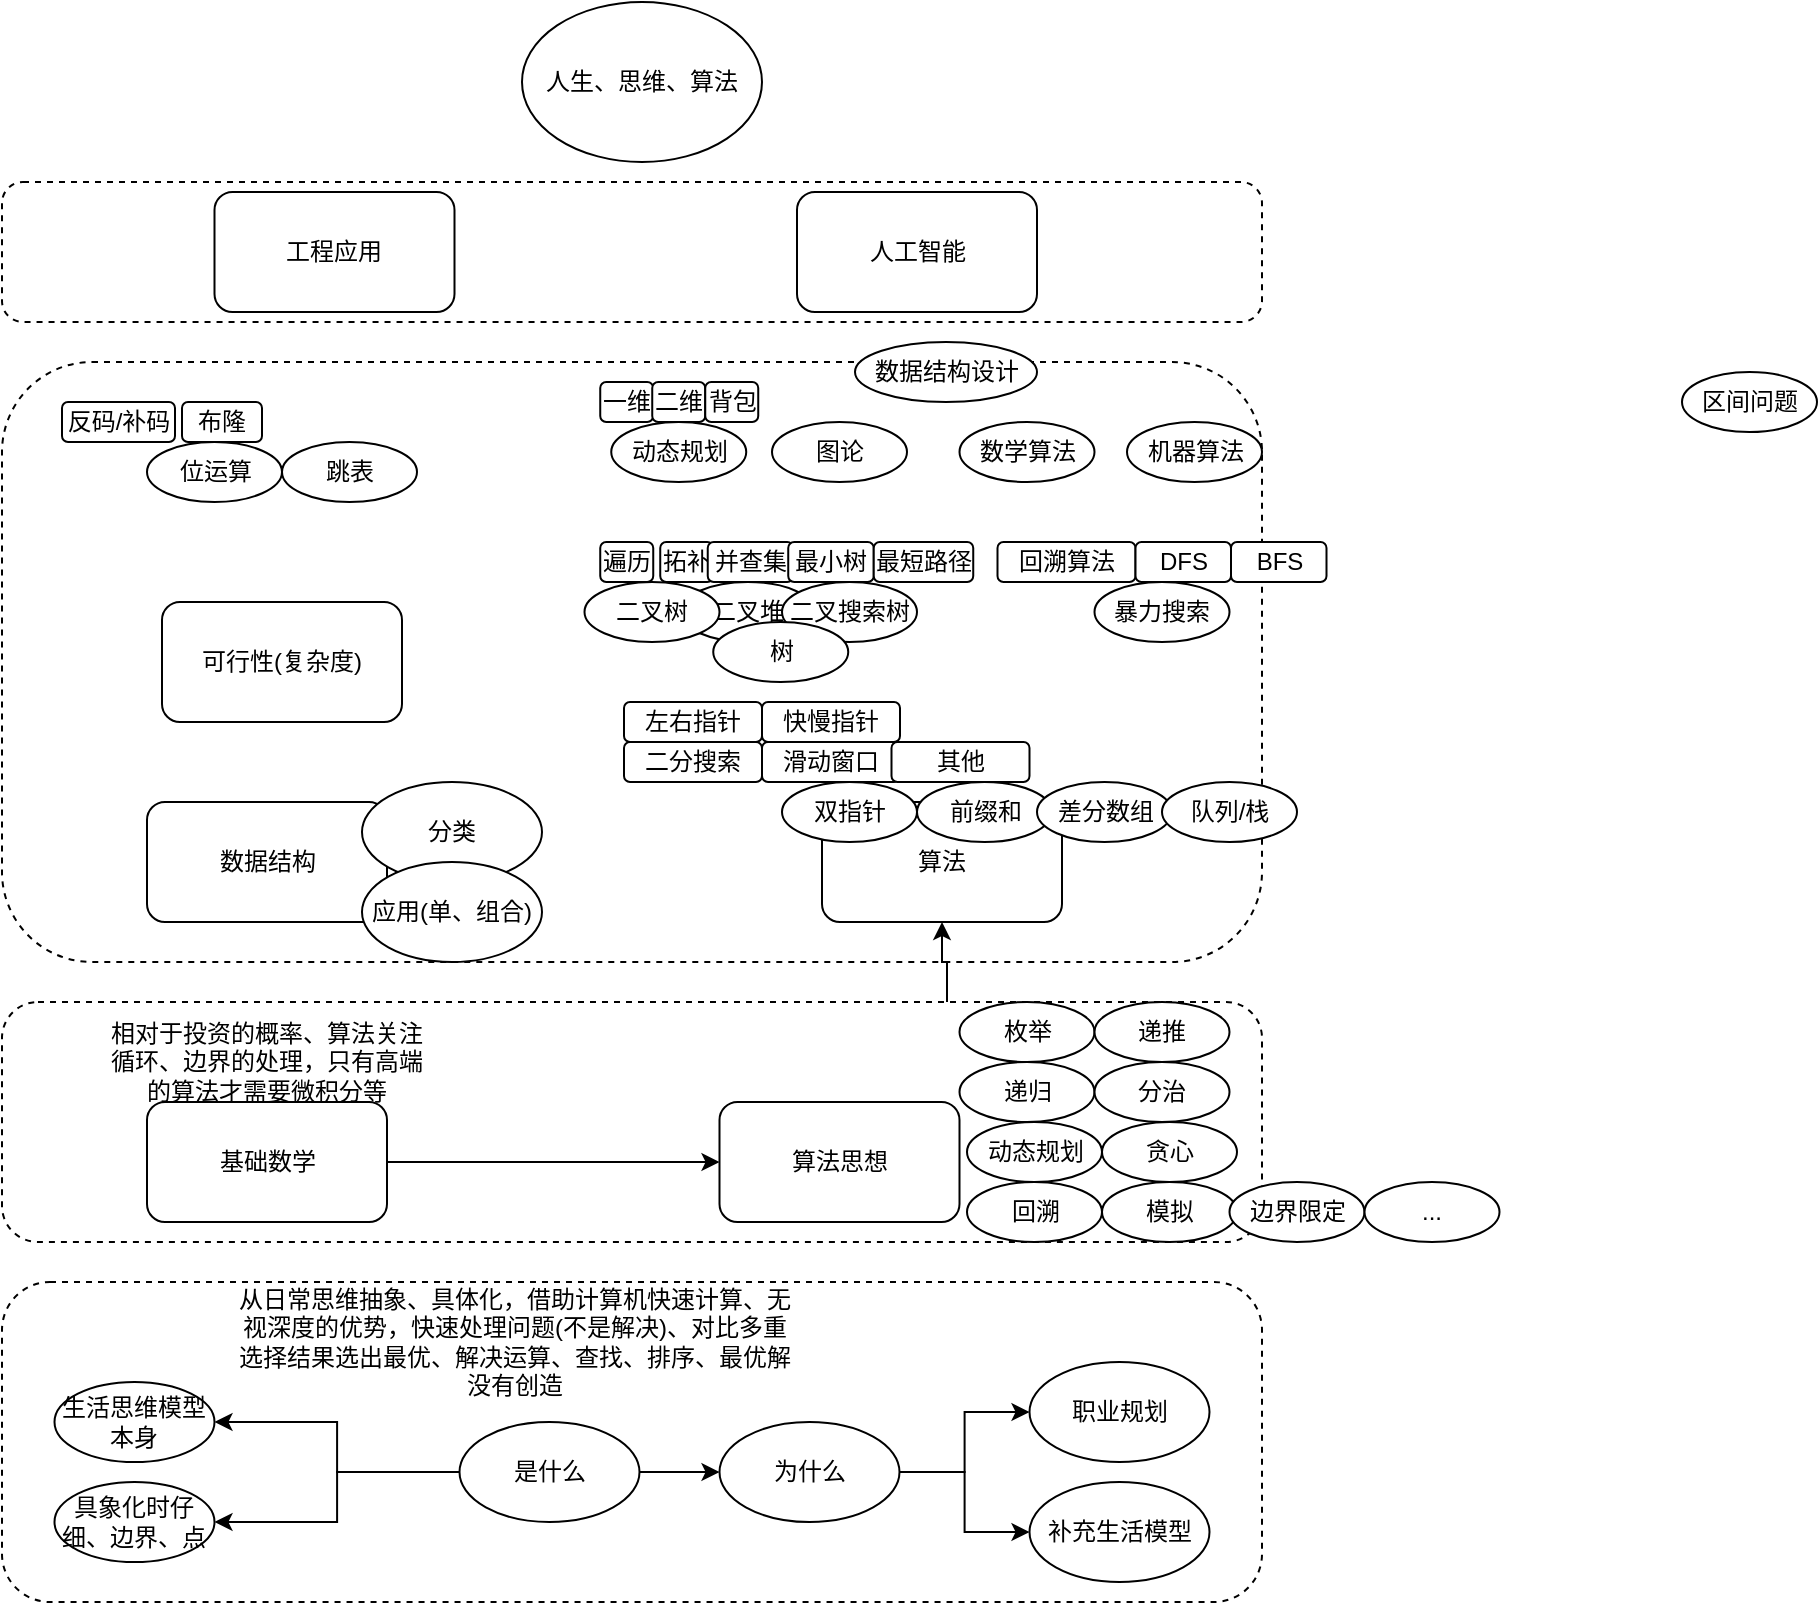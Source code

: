 <mxfile version="21.1.7" type="github">
  <diagram id="EEWpYUk2irftNLygyGdg" name="第 1 页">
    <mxGraphModel dx="1434" dy="727" grid="1" gridSize="10" guides="1" tooltips="1" connect="1" arrows="1" fold="1" page="1" pageScale="1" pageWidth="400000" pageHeight="300000" math="0" shadow="0">
      <root>
        <mxCell id="0" />
        <mxCell id="1" parent="0" />
        <mxCell id="nq70P79M6IQcdXgQ_mGR-14" value="" style="rounded=1;whiteSpace=wrap;html=1;dashed=1;" parent="1" vertex="1">
          <mxGeometry x="320" y="720" width="630" height="160" as="geometry" />
        </mxCell>
        <mxCell id="KM6D4PZQJ1-9kusRCj2R-17" value="" style="rounded=1;whiteSpace=wrap;html=1;dashed=1;" parent="1" vertex="1">
          <mxGeometry x="320" y="170" width="630" height="70" as="geometry" />
        </mxCell>
        <mxCell id="KM6D4PZQJ1-9kusRCj2R-16" value="" style="rounded=1;whiteSpace=wrap;html=1;dashed=1;" parent="1" vertex="1">
          <mxGeometry x="320" y="260" width="630" height="300" as="geometry" />
        </mxCell>
        <mxCell id="nq70P79M6IQcdXgQ_mGR-30" style="edgeStyle=orthogonalEdgeStyle;rounded=0;orthogonalLoop=1;jettySize=auto;html=1;exitX=0.75;exitY=0;exitDx=0;exitDy=0;" parent="1" source="KM6D4PZQJ1-9kusRCj2R-15" target="nq70P79M6IQcdXgQ_mGR-27" edge="1">
          <mxGeometry relative="1" as="geometry" />
        </mxCell>
        <mxCell id="KM6D4PZQJ1-9kusRCj2R-15" value="" style="rounded=1;whiteSpace=wrap;html=1;dashed=1;" parent="1" vertex="1">
          <mxGeometry x="320" y="580" width="630" height="120" as="geometry" />
        </mxCell>
        <mxCell id="KM6D4PZQJ1-9kusRCj2R-1" value="人生、思维、算法" style="ellipse;whiteSpace=wrap;html=1;" parent="1" vertex="1">
          <mxGeometry x="580" y="80" width="120" height="80" as="geometry" />
        </mxCell>
        <mxCell id="KM6D4PZQJ1-9kusRCj2R-2" value="算法思想" style="rounded=1;whiteSpace=wrap;html=1;" parent="1" vertex="1">
          <mxGeometry x="678.75" y="630" width="120" height="60" as="geometry" />
        </mxCell>
        <mxCell id="KM6D4PZQJ1-9kusRCj2R-3" value="数据结构" style="rounded=1;whiteSpace=wrap;html=1;" parent="1" vertex="1">
          <mxGeometry x="392.5" y="480" width="120" height="60" as="geometry" />
        </mxCell>
        <mxCell id="KM6D4PZQJ1-9kusRCj2R-6" value="工程应用" style="rounded=1;whiteSpace=wrap;html=1;" parent="1" vertex="1">
          <mxGeometry x="426.25" y="175" width="120" height="60" as="geometry" />
        </mxCell>
        <mxCell id="KM6D4PZQJ1-9kusRCj2R-7" value="人工智能" style="rounded=1;whiteSpace=wrap;html=1;" parent="1" vertex="1">
          <mxGeometry x="717.5" y="175" width="120" height="60" as="geometry" />
        </mxCell>
        <mxCell id="nq70P79M6IQcdXgQ_mGR-2" style="edgeStyle=orthogonalEdgeStyle;rounded=0;orthogonalLoop=1;jettySize=auto;html=1;exitX=1;exitY=0.5;exitDx=0;exitDy=0;" parent="1" source="KM6D4PZQJ1-9kusRCj2R-9" target="nq70P79M6IQcdXgQ_mGR-1" edge="1">
          <mxGeometry relative="1" as="geometry" />
        </mxCell>
        <mxCell id="nq70P79M6IQcdXgQ_mGR-12" style="edgeStyle=orthogonalEdgeStyle;rounded=0;orthogonalLoop=1;jettySize=auto;html=1;exitX=0;exitY=0.5;exitDx=0;exitDy=0;entryX=1;entryY=0.5;entryDx=0;entryDy=0;" parent="1" source="KM6D4PZQJ1-9kusRCj2R-9" target="nq70P79M6IQcdXgQ_mGR-10" edge="1">
          <mxGeometry relative="1" as="geometry" />
        </mxCell>
        <mxCell id="nq70P79M6IQcdXgQ_mGR-13" style="edgeStyle=orthogonalEdgeStyle;rounded=0;orthogonalLoop=1;jettySize=auto;html=1;exitX=0;exitY=0.5;exitDx=0;exitDy=0;entryX=1;entryY=0.5;entryDx=0;entryDy=0;" parent="1" source="KM6D4PZQJ1-9kusRCj2R-9" target="nq70P79M6IQcdXgQ_mGR-11" edge="1">
          <mxGeometry relative="1" as="geometry" />
        </mxCell>
        <mxCell id="KM6D4PZQJ1-9kusRCj2R-9" value="是什么" style="ellipse;whiteSpace=wrap;html=1;" parent="1" vertex="1">
          <mxGeometry x="548.75" y="790" width="90" height="50" as="geometry" />
        </mxCell>
        <mxCell id="KM6D4PZQJ1-9kusRCj2R-12" value="可行性(复杂度)" style="rounded=1;whiteSpace=wrap;html=1;" parent="1" vertex="1">
          <mxGeometry x="400" y="380" width="120" height="60" as="geometry" />
        </mxCell>
        <mxCell id="nq70P79M6IQcdXgQ_mGR-16" style="edgeStyle=orthogonalEdgeStyle;rounded=0;orthogonalLoop=1;jettySize=auto;html=1;exitX=1;exitY=0.5;exitDx=0;exitDy=0;entryX=0;entryY=0.5;entryDx=0;entryDy=0;" parent="1" source="KM6D4PZQJ1-9kusRCj2R-13" target="KM6D4PZQJ1-9kusRCj2R-2" edge="1">
          <mxGeometry relative="1" as="geometry" />
        </mxCell>
        <mxCell id="KM6D4PZQJ1-9kusRCj2R-13" value="基础数学" style="rounded=1;whiteSpace=wrap;html=1;" parent="1" vertex="1">
          <mxGeometry x="392.5" y="630" width="120" height="60" as="geometry" />
        </mxCell>
        <mxCell id="nq70P79M6IQcdXgQ_mGR-5" style="edgeStyle=orthogonalEdgeStyle;rounded=0;orthogonalLoop=1;jettySize=auto;html=1;exitX=1;exitY=0.5;exitDx=0;exitDy=0;" parent="1" source="nq70P79M6IQcdXgQ_mGR-1" target="nq70P79M6IQcdXgQ_mGR-3" edge="1">
          <mxGeometry relative="1" as="geometry" />
        </mxCell>
        <mxCell id="nq70P79M6IQcdXgQ_mGR-6" style="edgeStyle=orthogonalEdgeStyle;rounded=0;orthogonalLoop=1;jettySize=auto;html=1;exitX=1;exitY=0.5;exitDx=0;exitDy=0;entryX=0;entryY=0.5;entryDx=0;entryDy=0;" parent="1" source="nq70P79M6IQcdXgQ_mGR-1" target="nq70P79M6IQcdXgQ_mGR-4" edge="1">
          <mxGeometry relative="1" as="geometry" />
        </mxCell>
        <mxCell id="nq70P79M6IQcdXgQ_mGR-1" value="为什么" style="ellipse;whiteSpace=wrap;html=1;" parent="1" vertex="1">
          <mxGeometry x="678.75" y="790" width="90" height="50" as="geometry" />
        </mxCell>
        <mxCell id="nq70P79M6IQcdXgQ_mGR-3" value="职业规划" style="ellipse;whiteSpace=wrap;html=1;" parent="1" vertex="1">
          <mxGeometry x="833.75" y="760" width="90" height="50" as="geometry" />
        </mxCell>
        <mxCell id="nq70P79M6IQcdXgQ_mGR-4" value="补充生活模型" style="ellipse;whiteSpace=wrap;html=1;" parent="1" vertex="1">
          <mxGeometry x="833.75" y="820" width="90" height="50" as="geometry" />
        </mxCell>
        <mxCell id="nq70P79M6IQcdXgQ_mGR-9" value="从日常思维抽象、具体化，借助计算机快速计算、无视深度的优势，快速处理问题(不是解决)、对比多重选择结果选出最优、解决运算、查找、排序、最优解没有创造" style="text;html=1;strokeColor=none;fillColor=none;align=center;verticalAlign=middle;whiteSpace=wrap;rounded=0;" parent="1" vertex="1">
          <mxGeometry x="435" y="720" width="282.5" height="60" as="geometry" />
        </mxCell>
        <mxCell id="nq70P79M6IQcdXgQ_mGR-10" value="生活思维模型本身" style="ellipse;whiteSpace=wrap;html=1;" parent="1" vertex="1">
          <mxGeometry x="346.25" y="770" width="80" height="40" as="geometry" />
        </mxCell>
        <mxCell id="nq70P79M6IQcdXgQ_mGR-11" value="具象化时仔细、边界、点" style="ellipse;whiteSpace=wrap;html=1;" parent="1" vertex="1">
          <mxGeometry x="346.25" y="820" width="80" height="40" as="geometry" />
        </mxCell>
        <mxCell id="nq70P79M6IQcdXgQ_mGR-15" value="相对于投资的概率、算法关注循环、边界的处理，只有高端的算法才需要微积分等" style="text;html=1;strokeColor=none;fillColor=none;align=center;verticalAlign=middle;whiteSpace=wrap;rounded=0;" parent="1" vertex="1">
          <mxGeometry x="370" y="590" width="165" height="40" as="geometry" />
        </mxCell>
        <mxCell id="nq70P79M6IQcdXgQ_mGR-17" value="枚举" style="ellipse;whiteSpace=wrap;html=1;" parent="1" vertex="1">
          <mxGeometry x="798.75" y="580" width="67.5" height="30" as="geometry" />
        </mxCell>
        <mxCell id="nq70P79M6IQcdXgQ_mGR-18" value="递推" style="ellipse;whiteSpace=wrap;html=1;" parent="1" vertex="1">
          <mxGeometry x="866.25" y="580" width="67.5" height="30" as="geometry" />
        </mxCell>
        <mxCell id="nq70P79M6IQcdXgQ_mGR-19" value="递归" style="ellipse;whiteSpace=wrap;html=1;" parent="1" vertex="1">
          <mxGeometry x="798.75" y="610" width="67.5" height="30" as="geometry" />
        </mxCell>
        <mxCell id="nq70P79M6IQcdXgQ_mGR-20" value="分治" style="ellipse;whiteSpace=wrap;html=1;" parent="1" vertex="1">
          <mxGeometry x="866.25" y="610" width="67.5" height="30" as="geometry" />
        </mxCell>
        <mxCell id="nq70P79M6IQcdXgQ_mGR-21" value="动态规划" style="ellipse;whiteSpace=wrap;html=1;" parent="1" vertex="1">
          <mxGeometry x="802.5" y="640" width="67.5" height="30" as="geometry" />
        </mxCell>
        <mxCell id="nq70P79M6IQcdXgQ_mGR-22" value="贪心" style="ellipse;whiteSpace=wrap;html=1;" parent="1" vertex="1">
          <mxGeometry x="870" y="640" width="67.5" height="30" as="geometry" />
        </mxCell>
        <mxCell id="nq70P79M6IQcdXgQ_mGR-23" value="模拟" style="ellipse;whiteSpace=wrap;html=1;" parent="1" vertex="1">
          <mxGeometry x="870" y="670" width="67.5" height="30" as="geometry" />
        </mxCell>
        <mxCell id="nq70P79M6IQcdXgQ_mGR-24" value="回溯" style="ellipse;whiteSpace=wrap;html=1;" parent="1" vertex="1">
          <mxGeometry x="802.5" y="670" width="67.5" height="30" as="geometry" />
        </mxCell>
        <mxCell id="nq70P79M6IQcdXgQ_mGR-25" value="边界限定" style="ellipse;whiteSpace=wrap;html=1;" parent="1" vertex="1">
          <mxGeometry x="933.75" y="670" width="67.5" height="30" as="geometry" />
        </mxCell>
        <mxCell id="nq70P79M6IQcdXgQ_mGR-26" value="..." style="ellipse;whiteSpace=wrap;html=1;" parent="1" vertex="1">
          <mxGeometry x="1001.25" y="670" width="67.5" height="30" as="geometry" />
        </mxCell>
        <mxCell id="nq70P79M6IQcdXgQ_mGR-27" value="算法" style="rounded=1;whiteSpace=wrap;html=1;" parent="1" vertex="1">
          <mxGeometry x="730" y="480" width="120" height="60" as="geometry" />
        </mxCell>
        <mxCell id="nq70P79M6IQcdXgQ_mGR-28" value="分类" style="ellipse;whiteSpace=wrap;html=1;" parent="1" vertex="1">
          <mxGeometry x="500" y="470" width="90" height="50" as="geometry" />
        </mxCell>
        <mxCell id="nq70P79M6IQcdXgQ_mGR-29" value="应用(单、组合)" style="ellipse;whiteSpace=wrap;html=1;" parent="1" vertex="1">
          <mxGeometry x="500" y="510" width="90" height="50" as="geometry" />
        </mxCell>
        <mxCell id="GMmwOnQ83ICtatd35Jhv-1" value="双指针" style="ellipse;whiteSpace=wrap;html=1;" parent="1" vertex="1">
          <mxGeometry x="710" y="470" width="67.5" height="30" as="geometry" />
        </mxCell>
        <mxCell id="GMmwOnQ83ICtatd35Jhv-2" value="前缀和" style="ellipse;whiteSpace=wrap;html=1;" parent="1" vertex="1">
          <mxGeometry x="777.5" y="470" width="67.5" height="30" as="geometry" />
        </mxCell>
        <mxCell id="GMmwOnQ83ICtatd35Jhv-3" value="差分数组" style="ellipse;whiteSpace=wrap;html=1;" parent="1" vertex="1">
          <mxGeometry x="837.5" y="470" width="67.5" height="30" as="geometry" />
        </mxCell>
        <mxCell id="GMmwOnQ83ICtatd35Jhv-4" value="二分搜索" style="rounded=1;whiteSpace=wrap;html=1;" parent="1" vertex="1">
          <mxGeometry x="631" y="450" width="69" height="20" as="geometry" />
        </mxCell>
        <mxCell id="GMmwOnQ83ICtatd35Jhv-5" value="滑动窗口" style="rounded=1;whiteSpace=wrap;html=1;" parent="1" vertex="1">
          <mxGeometry x="700" y="450" width="69" height="20" as="geometry" />
        </mxCell>
        <mxCell id="GMmwOnQ83ICtatd35Jhv-7" value="其他" style="rounded=1;whiteSpace=wrap;html=1;" parent="1" vertex="1">
          <mxGeometry x="764.75" y="450" width="69" height="20" as="geometry" />
        </mxCell>
        <mxCell id="GMmwOnQ83ICtatd35Jhv-8" value="队列/栈" style="ellipse;whiteSpace=wrap;html=1;" parent="1" vertex="1">
          <mxGeometry x="900" y="470" width="67.5" height="30" as="geometry" />
        </mxCell>
        <mxCell id="GMmwOnQ83ICtatd35Jhv-9" value="二叉堆" style="ellipse;whiteSpace=wrap;html=1;" parent="1" vertex="1">
          <mxGeometry x="659.12" y="370" width="67.5" height="30" as="geometry" />
        </mxCell>
        <mxCell id="GMmwOnQ83ICtatd35Jhv-11" value="二叉树" style="ellipse;whiteSpace=wrap;html=1;" parent="1" vertex="1">
          <mxGeometry x="611.25" y="370" width="67.5" height="30" as="geometry" />
        </mxCell>
        <mxCell id="GMmwOnQ83ICtatd35Jhv-12" value="二叉搜索树" style="ellipse;whiteSpace=wrap;html=1;" parent="1" vertex="1">
          <mxGeometry x="710" y="370" width="67.5" height="30" as="geometry" />
        </mxCell>
        <mxCell id="GMmwOnQ83ICtatd35Jhv-13" value="图论" style="ellipse;whiteSpace=wrap;html=1;" parent="1" vertex="1">
          <mxGeometry x="705" y="290" width="67.5" height="30" as="geometry" />
        </mxCell>
        <mxCell id="GMmwOnQ83ICtatd35Jhv-14" value="数据结构设计" style="ellipse;whiteSpace=wrap;html=1;" parent="1" vertex="1">
          <mxGeometry x="746.5" y="250" width="91" height="30" as="geometry" />
        </mxCell>
        <mxCell id="GMmwOnQ83ICtatd35Jhv-15" value="遍历" style="rounded=1;whiteSpace=wrap;html=1;" parent="1" vertex="1">
          <mxGeometry x="619.12" y="350" width="26.5" height="20" as="geometry" />
        </mxCell>
        <mxCell id="GMmwOnQ83ICtatd35Jhv-16" value="拓补" style="rounded=1;whiteSpace=wrap;html=1;" parent="1" vertex="1">
          <mxGeometry x="649.12" y="350" width="26.5" height="20" as="geometry" />
        </mxCell>
        <mxCell id="GMmwOnQ83ICtatd35Jhv-17" value="并查集" style="rounded=1;whiteSpace=wrap;html=1;" parent="1" vertex="1">
          <mxGeometry x="672.87" y="350" width="42.75" height="20" as="geometry" />
        </mxCell>
        <mxCell id="GMmwOnQ83ICtatd35Jhv-18" value="最小树" style="rounded=1;whiteSpace=wrap;html=1;" parent="1" vertex="1">
          <mxGeometry x="713.12" y="350" width="42.75" height="20" as="geometry" />
        </mxCell>
        <mxCell id="GMmwOnQ83ICtatd35Jhv-19" value="最短路径" style="rounded=1;whiteSpace=wrap;html=1;" parent="1" vertex="1">
          <mxGeometry x="755.87" y="350" width="49.75" height="20" as="geometry" />
        </mxCell>
        <mxCell id="GMmwOnQ83ICtatd35Jhv-21" value="暴力搜索" style="ellipse;whiteSpace=wrap;html=1;" parent="1" vertex="1">
          <mxGeometry x="866.25" y="370" width="67.5" height="30" as="geometry" />
        </mxCell>
        <mxCell id="GMmwOnQ83ICtatd35Jhv-22" value="回溯算法" style="rounded=1;whiteSpace=wrap;html=1;" parent="1" vertex="1">
          <mxGeometry x="817.75" y="350" width="69" height="20" as="geometry" />
        </mxCell>
        <mxCell id="GMmwOnQ83ICtatd35Jhv-23" value="DFS" style="rounded=1;whiteSpace=wrap;html=1;" parent="1" vertex="1">
          <mxGeometry x="886.75" y="350" width="47.75" height="20" as="geometry" />
        </mxCell>
        <mxCell id="GMmwOnQ83ICtatd35Jhv-24" value="BFS" style="rounded=1;whiteSpace=wrap;html=1;" parent="1" vertex="1">
          <mxGeometry x="934.5" y="350" width="47.75" height="20" as="geometry" />
        </mxCell>
        <mxCell id="GMmwOnQ83ICtatd35Jhv-25" value="动态规划" style="ellipse;whiteSpace=wrap;html=1;" parent="1" vertex="1">
          <mxGeometry x="624.62" y="290" width="67.5" height="30" as="geometry" />
        </mxCell>
        <mxCell id="GMmwOnQ83ICtatd35Jhv-26" value="一维" style="rounded=1;whiteSpace=wrap;html=1;" parent="1" vertex="1">
          <mxGeometry x="619.12" y="270" width="26.5" height="20" as="geometry" />
        </mxCell>
        <mxCell id="GMmwOnQ83ICtatd35Jhv-27" value="二维" style="rounded=1;whiteSpace=wrap;html=1;" parent="1" vertex="1">
          <mxGeometry x="645.12" y="270" width="26.5" height="20" as="geometry" />
        </mxCell>
        <mxCell id="GMmwOnQ83ICtatd35Jhv-28" value="背包" style="rounded=1;whiteSpace=wrap;html=1;" parent="1" vertex="1">
          <mxGeometry x="671.62" y="270" width="26.5" height="20" as="geometry" />
        </mxCell>
        <mxCell id="GMmwOnQ83ICtatd35Jhv-29" value="数学算法" style="ellipse;whiteSpace=wrap;html=1;" parent="1" vertex="1">
          <mxGeometry x="798.75" y="290" width="67.5" height="30" as="geometry" />
        </mxCell>
        <mxCell id="GMmwOnQ83ICtatd35Jhv-30" value="区间问题" style="ellipse;whiteSpace=wrap;html=1;" parent="1" vertex="1">
          <mxGeometry x="1160" y="265" width="67.5" height="30" as="geometry" />
        </mxCell>
        <mxCell id="ksXM6vplkyxXi3uVchxF-1" value="左右指针" style="rounded=1;whiteSpace=wrap;html=1;" parent="1" vertex="1">
          <mxGeometry x="631" y="430" width="69" height="20" as="geometry" />
        </mxCell>
        <mxCell id="ksXM6vplkyxXi3uVchxF-2" value="快慢指针" style="rounded=1;whiteSpace=wrap;html=1;" parent="1" vertex="1">
          <mxGeometry x="700" y="430" width="69" height="20" as="geometry" />
        </mxCell>
        <mxCell id="ksXM6vplkyxXi3uVchxF-3" value="树" style="ellipse;whiteSpace=wrap;html=1;" parent="1" vertex="1">
          <mxGeometry x="675.62" y="390" width="67.5" height="30" as="geometry" />
        </mxCell>
        <mxCell id="KwJ-X8Y61RbpEtZCC9NW-1" value="位运算" style="ellipse;whiteSpace=wrap;html=1;" vertex="1" parent="1">
          <mxGeometry x="392.5" y="300" width="67.5" height="30" as="geometry" />
        </mxCell>
        <mxCell id="KwJ-X8Y61RbpEtZCC9NW-2" value="反码/补码" style="rounded=1;whiteSpace=wrap;html=1;" vertex="1" parent="1">
          <mxGeometry x="350" y="280" width="56.5" height="20" as="geometry" />
        </mxCell>
        <mxCell id="KwJ-X8Y61RbpEtZCC9NW-3" value="布隆" style="rounded=1;whiteSpace=wrap;html=1;" vertex="1" parent="1">
          <mxGeometry x="410" y="280" width="40" height="20" as="geometry" />
        </mxCell>
        <mxCell id="KwJ-X8Y61RbpEtZCC9NW-4" value="机器算法" style="ellipse;whiteSpace=wrap;html=1;" vertex="1" parent="1">
          <mxGeometry x="882.5" y="290" width="67.5" height="30" as="geometry" />
        </mxCell>
        <mxCell id="KwJ-X8Y61RbpEtZCC9NW-5" value="跳表" style="ellipse;whiteSpace=wrap;html=1;" vertex="1" parent="1">
          <mxGeometry x="460" y="300" width="67.5" height="30" as="geometry" />
        </mxCell>
      </root>
    </mxGraphModel>
  </diagram>
</mxfile>
